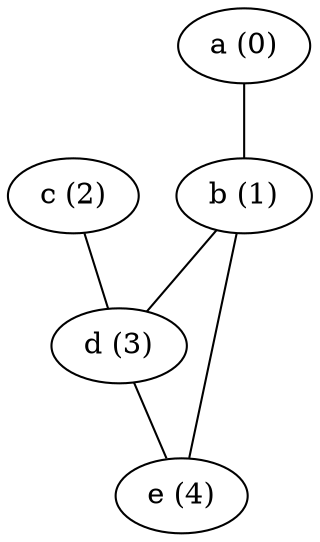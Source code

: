 graph G {
	node [color="" fillcolor="" fontcolor="" style=""]
	0 [label="a (0)"]
	node [color="" fillcolor="" fontcolor="" style=""]
	1 [label="b (1)"]
	node [color="" fillcolor="" fontcolor="" style=""]
	2 [label="c (2)"]
	node [color="" fillcolor="" fontcolor="" style=""]
	3 [label="d (3)"]
	node [color="" fillcolor="" fontcolor="" style=""]
	4 [label="e (4)"]
	0 -- 1
	1 -- 3
	1 -- 4
	2 -- 3
	3 -- 4
}
